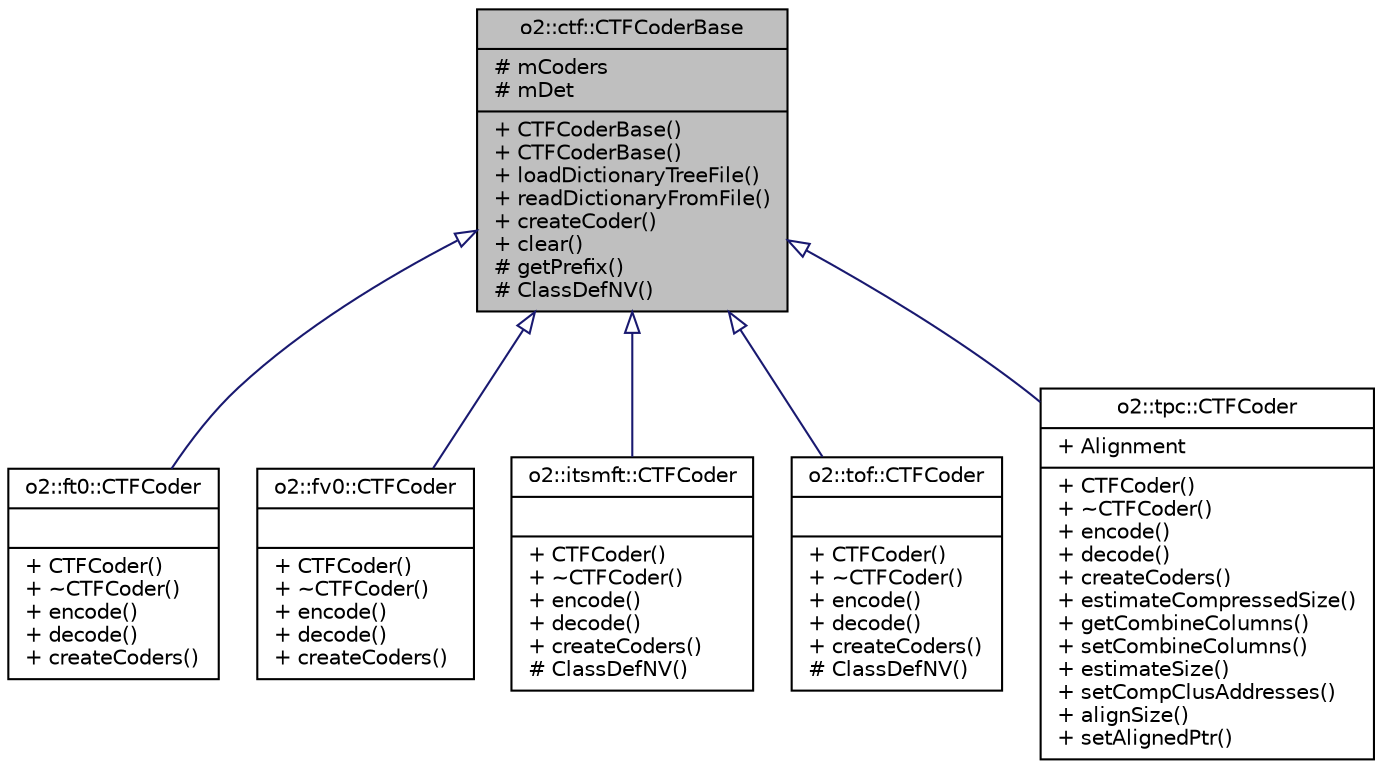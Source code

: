 digraph "o2::ctf::CTFCoderBase"
{
 // INTERACTIVE_SVG=YES
  bgcolor="transparent";
  edge [fontname="Helvetica",fontsize="10",labelfontname="Helvetica",labelfontsize="10"];
  node [fontname="Helvetica",fontsize="10",shape=record];
  Node0 [label="{o2::ctf::CTFCoderBase\n|# mCoders\l# mDet\l|+ CTFCoderBase()\l+ CTFCoderBase()\l+ loadDictionaryTreeFile()\l+ readDictionaryFromFile()\l+ createCoder()\l+ clear()\l# getPrefix()\l# ClassDefNV()\l}",height=0.2,width=0.4,color="black", fillcolor="grey75", style="filled", fontcolor="black"];
  Node0 -> Node1 [dir="back",color="midnightblue",fontsize="10",style="solid",arrowtail="onormal",fontname="Helvetica"];
  Node1 [label="{o2::ft0::CTFCoder\n||+ CTFCoder()\l+ ~CTFCoder()\l+ encode()\l+ decode()\l+ createCoders()\l}",height=0.2,width=0.4,color="black",URL="$d1/df2/classo2_1_1ft0_1_1CTFCoder.html"];
  Node0 -> Node2 [dir="back",color="midnightblue",fontsize="10",style="solid",arrowtail="onormal",fontname="Helvetica"];
  Node2 [label="{o2::fv0::CTFCoder\n||+ CTFCoder()\l+ ~CTFCoder()\l+ encode()\l+ decode()\l+ createCoders()\l}",height=0.2,width=0.4,color="black",URL="$d5/ddc/classo2_1_1fv0_1_1CTFCoder.html"];
  Node0 -> Node3 [dir="back",color="midnightblue",fontsize="10",style="solid",arrowtail="onormal",fontname="Helvetica"];
  Node3 [label="{o2::itsmft::CTFCoder\n||+ CTFCoder()\l+ ~CTFCoder()\l+ encode()\l+ decode()\l+ createCoders()\l# ClassDefNV()\l}",height=0.2,width=0.4,color="black",URL="$d0/d32/classo2_1_1itsmft_1_1CTFCoder.html"];
  Node0 -> Node4 [dir="back",color="midnightblue",fontsize="10",style="solid",arrowtail="onormal",fontname="Helvetica"];
  Node4 [label="{o2::tof::CTFCoder\n||+ CTFCoder()\l+ ~CTFCoder()\l+ encode()\l+ decode()\l+ createCoders()\l# ClassDefNV()\l}",height=0.2,width=0.4,color="black",URL="$da/d9a/classo2_1_1tof_1_1CTFCoder.html"];
  Node0 -> Node5 [dir="back",color="midnightblue",fontsize="10",style="solid",arrowtail="onormal",fontname="Helvetica"];
  Node5 [label="{o2::tpc::CTFCoder\n|+ Alignment\l|+ CTFCoder()\l+ ~CTFCoder()\l+ encode()\l+ decode()\l+ createCoders()\l+ estimateCompressedSize()\l+ getCombineColumns()\l+ setCombineColumns()\l+ estimateSize()\l+ setCompClusAddresses()\l+ alignSize()\l+ setAlignedPtr()\l}",height=0.2,width=0.4,color="black",URL="$d4/d75/classo2_1_1tpc_1_1CTFCoder.html"];
}
